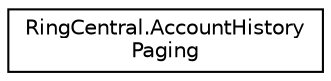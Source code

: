 digraph "Graphical Class Hierarchy"
{
 // LATEX_PDF_SIZE
  edge [fontname="Helvetica",fontsize="10",labelfontname="Helvetica",labelfontsize="10"];
  node [fontname="Helvetica",fontsize="10",shape=record];
  rankdir="LR";
  Node0 [label="RingCentral.AccountHistory\lPaging",height=0.2,width=0.4,color="black", fillcolor="white", style="filled",URL="$classRingCentral_1_1AccountHistoryPaging.html",tooltip=" "];
}
